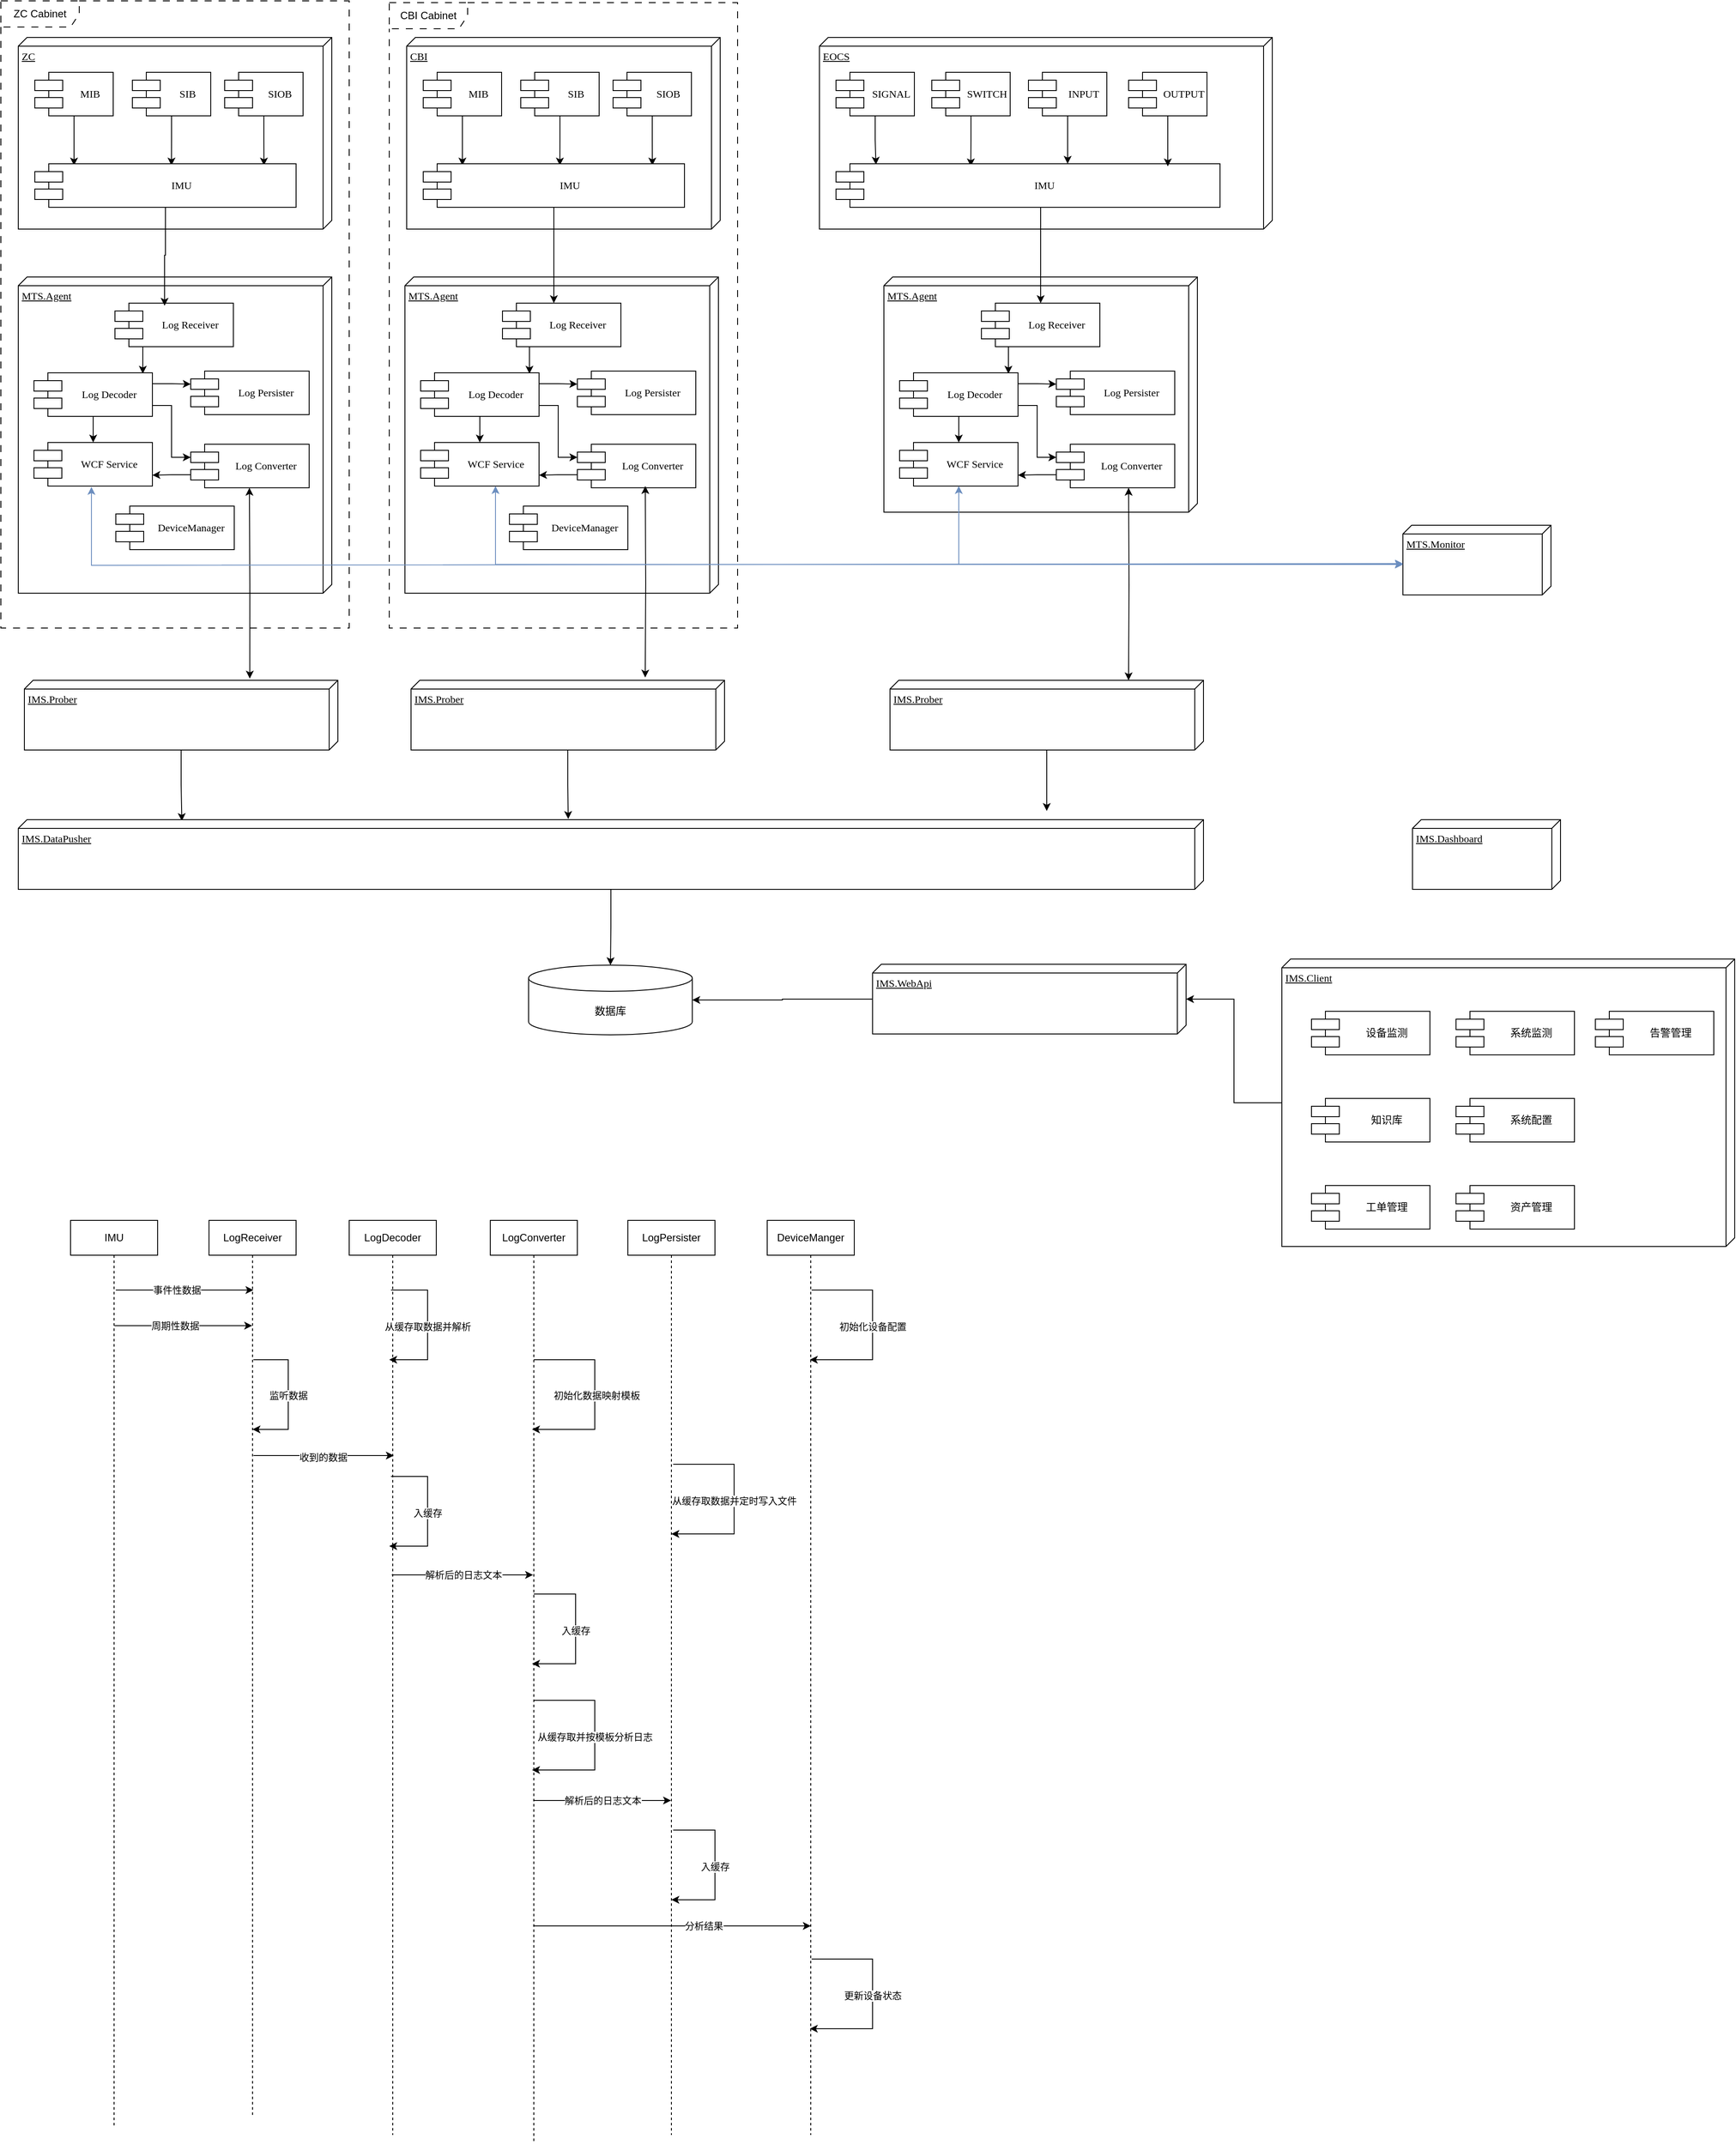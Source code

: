 <mxfile version="22.0.4" type="github">
  <diagram name="Page-1" id="5f0bae14-7c28-e335-631c-24af17079c00">
    <mxGraphModel dx="1434" dy="1608" grid="1" gridSize="10" guides="1" tooltips="1" connect="1" arrows="1" fold="1" page="1" pageScale="1" pageWidth="1100" pageHeight="850" background="none" math="0" shadow="0">
      <root>
        <mxCell id="0" />
        <mxCell id="1" parent="0" />
        <mxCell id="39150e848f15840c-1" value="ZC" style="verticalAlign=top;align=left;spacingTop=8;spacingLeft=2;spacingRight=12;shape=cube;size=10;direction=south;fontStyle=4;html=1;rounded=0;shadow=0;comic=0;labelBackgroundColor=none;strokeWidth=1;fontFamily=Verdana;fontSize=12" parent="1" vertex="1">
          <mxGeometry x="60" y="-758" width="360" height="220" as="geometry" />
        </mxCell>
        <mxCell id="gCKSwxHr6gFbuDcbhf19-6" style="edgeStyle=orthogonalEdgeStyle;rounded=0;orthogonalLoop=1;jettySize=auto;html=1;entryX=0.15;entryY=0.04;entryDx=0;entryDy=0;entryPerimeter=0;" parent="1" source="39150e848f15840c-5" target="gCKSwxHr6gFbuDcbhf19-3" edge="1">
          <mxGeometry relative="1" as="geometry" />
        </mxCell>
        <mxCell id="39150e848f15840c-5" value="MIB" style="shape=component;align=center;spacingLeft=36;rounded=0;shadow=0;comic=0;labelBackgroundColor=none;strokeWidth=1;fontFamily=Verdana;fontSize=12;html=1;" parent="1" vertex="1">
          <mxGeometry x="79" y="-718" width="90" height="50" as="geometry" />
        </mxCell>
        <mxCell id="gCKSwxHr6gFbuDcbhf19-9" style="edgeStyle=orthogonalEdgeStyle;rounded=0;orthogonalLoop=1;jettySize=auto;html=1;entryX=0.523;entryY=0.04;entryDx=0;entryDy=0;entryPerimeter=0;" parent="1" source="gCKSwxHr6gFbuDcbhf19-1" target="gCKSwxHr6gFbuDcbhf19-3" edge="1">
          <mxGeometry relative="1" as="geometry" />
        </mxCell>
        <mxCell id="gCKSwxHr6gFbuDcbhf19-1" value="SIB" style="shape=component;align=center;spacingLeft=36;rounded=0;shadow=0;comic=0;labelBackgroundColor=none;strokeWidth=1;fontFamily=Verdana;fontSize=12;html=1;" parent="1" vertex="1">
          <mxGeometry x="191" y="-718" width="90" height="50" as="geometry" />
        </mxCell>
        <mxCell id="gCKSwxHr6gFbuDcbhf19-8" style="edgeStyle=orthogonalEdgeStyle;rounded=0;orthogonalLoop=1;jettySize=auto;html=1;exitX=0.5;exitY=1;exitDx=0;exitDy=0;entryX=0.877;entryY=0.04;entryDx=0;entryDy=0;entryPerimeter=0;" parent="1" source="gCKSwxHr6gFbuDcbhf19-2" target="gCKSwxHr6gFbuDcbhf19-3" edge="1">
          <mxGeometry relative="1" as="geometry" />
        </mxCell>
        <mxCell id="gCKSwxHr6gFbuDcbhf19-2" value="SIOB" style="shape=component;align=center;spacingLeft=36;rounded=0;shadow=0;comic=0;labelBackgroundColor=none;strokeWidth=1;fontFamily=Verdana;fontSize=12;html=1;" parent="1" vertex="1">
          <mxGeometry x="297" y="-718" width="90" height="50" as="geometry" />
        </mxCell>
        <mxCell id="gCKSwxHr6gFbuDcbhf19-3" value="IMU" style="shape=component;align=center;spacingLeft=36;rounded=0;shadow=0;comic=0;labelBackgroundColor=none;strokeWidth=1;fontFamily=Verdana;fontSize=12;html=1;" parent="1" vertex="1">
          <mxGeometry x="79" y="-613" width="300" height="50" as="geometry" />
        </mxCell>
        <mxCell id="gCKSwxHr6gFbuDcbhf19-10" value="CBI" style="verticalAlign=top;align=left;spacingTop=8;spacingLeft=2;spacingRight=12;shape=cube;size=10;direction=south;fontStyle=4;html=1;rounded=0;shadow=0;comic=0;labelBackgroundColor=none;strokeWidth=1;fontFamily=Verdana;fontSize=12" parent="1" vertex="1">
          <mxGeometry x="506" y="-758" width="360" height="220" as="geometry" />
        </mxCell>
        <mxCell id="gCKSwxHr6gFbuDcbhf19-11" style="edgeStyle=orthogonalEdgeStyle;rounded=0;orthogonalLoop=1;jettySize=auto;html=1;entryX=0.15;entryY=0.04;entryDx=0;entryDy=0;entryPerimeter=0;" parent="1" source="gCKSwxHr6gFbuDcbhf19-12" target="gCKSwxHr6gFbuDcbhf19-17" edge="1">
          <mxGeometry relative="1" as="geometry" />
        </mxCell>
        <mxCell id="gCKSwxHr6gFbuDcbhf19-12" value="MIB" style="shape=component;align=center;spacingLeft=36;rounded=0;shadow=0;comic=0;labelBackgroundColor=none;strokeWidth=1;fontFamily=Verdana;fontSize=12;html=1;" parent="1" vertex="1">
          <mxGeometry x="525" y="-718" width="90" height="50" as="geometry" />
        </mxCell>
        <mxCell id="gCKSwxHr6gFbuDcbhf19-13" style="edgeStyle=orthogonalEdgeStyle;rounded=0;orthogonalLoop=1;jettySize=auto;html=1;entryX=0.523;entryY=0.04;entryDx=0;entryDy=0;entryPerimeter=0;" parent="1" source="gCKSwxHr6gFbuDcbhf19-14" target="gCKSwxHr6gFbuDcbhf19-17" edge="1">
          <mxGeometry relative="1" as="geometry" />
        </mxCell>
        <mxCell id="gCKSwxHr6gFbuDcbhf19-14" value="SIB" style="shape=component;align=center;spacingLeft=36;rounded=0;shadow=0;comic=0;labelBackgroundColor=none;strokeWidth=1;fontFamily=Verdana;fontSize=12;html=1;" parent="1" vertex="1">
          <mxGeometry x="637" y="-718" width="90" height="50" as="geometry" />
        </mxCell>
        <mxCell id="gCKSwxHr6gFbuDcbhf19-15" style="edgeStyle=orthogonalEdgeStyle;rounded=0;orthogonalLoop=1;jettySize=auto;html=1;exitX=0.5;exitY=1;exitDx=0;exitDy=0;entryX=0.877;entryY=0.04;entryDx=0;entryDy=0;entryPerimeter=0;" parent="1" source="gCKSwxHr6gFbuDcbhf19-16" target="gCKSwxHr6gFbuDcbhf19-17" edge="1">
          <mxGeometry relative="1" as="geometry" />
        </mxCell>
        <mxCell id="gCKSwxHr6gFbuDcbhf19-16" value="SIOB" style="shape=component;align=center;spacingLeft=36;rounded=0;shadow=0;comic=0;labelBackgroundColor=none;strokeWidth=1;fontFamily=Verdana;fontSize=12;html=1;" parent="1" vertex="1">
          <mxGeometry x="743" y="-718" width="90" height="50" as="geometry" />
        </mxCell>
        <mxCell id="gCKSwxHr6gFbuDcbhf19-17" value="IMU" style="shape=component;align=center;spacingLeft=36;rounded=0;shadow=0;comic=0;labelBackgroundColor=none;strokeWidth=1;fontFamily=Verdana;fontSize=12;html=1;" parent="1" vertex="1">
          <mxGeometry x="525" y="-613" width="300" height="50" as="geometry" />
        </mxCell>
        <mxCell id="gCKSwxHr6gFbuDcbhf19-19" value="EOCS" style="verticalAlign=top;align=left;spacingTop=8;spacingLeft=2;spacingRight=12;shape=cube;size=10;direction=south;fontStyle=4;html=1;rounded=0;shadow=0;comic=0;labelBackgroundColor=none;strokeWidth=1;fontFamily=Verdana;fontSize=12" parent="1" vertex="1">
          <mxGeometry x="980" y="-758" width="520" height="220" as="geometry" />
        </mxCell>
        <mxCell id="gCKSwxHr6gFbuDcbhf19-20" style="edgeStyle=orthogonalEdgeStyle;rounded=0;orthogonalLoop=1;jettySize=auto;html=1;entryX=0.104;entryY=0.02;entryDx=0;entryDy=0;entryPerimeter=0;" parent="1" source="gCKSwxHr6gFbuDcbhf19-21" target="gCKSwxHr6gFbuDcbhf19-26" edge="1">
          <mxGeometry relative="1" as="geometry">
            <Array as="points" />
          </mxGeometry>
        </mxCell>
        <mxCell id="gCKSwxHr6gFbuDcbhf19-21" value="SIGNAL" style="shape=component;align=center;spacingLeft=36;rounded=0;shadow=0;comic=0;labelBackgroundColor=none;strokeWidth=1;fontFamily=Verdana;fontSize=12;html=1;" parent="1" vertex="1">
          <mxGeometry x="999" y="-718" width="90" height="50" as="geometry" />
        </mxCell>
        <mxCell id="gCKSwxHr6gFbuDcbhf19-22" style="edgeStyle=orthogonalEdgeStyle;rounded=0;orthogonalLoop=1;jettySize=auto;html=1;entryX=0.351;entryY=0.06;entryDx=0;entryDy=0;entryPerimeter=0;" parent="1" source="gCKSwxHr6gFbuDcbhf19-23" target="gCKSwxHr6gFbuDcbhf19-26" edge="1">
          <mxGeometry relative="1" as="geometry">
            <Array as="points" />
          </mxGeometry>
        </mxCell>
        <mxCell id="gCKSwxHr6gFbuDcbhf19-23" value="SWITCH" style="shape=component;align=center;spacingLeft=36;rounded=0;shadow=0;comic=0;labelBackgroundColor=none;strokeWidth=1;fontFamily=Verdana;fontSize=12;html=1;" parent="1" vertex="1">
          <mxGeometry x="1109" y="-718" width="90" height="50" as="geometry" />
        </mxCell>
        <mxCell id="gCKSwxHr6gFbuDcbhf19-24" style="edgeStyle=orthogonalEdgeStyle;rounded=0;orthogonalLoop=1;jettySize=auto;html=1;exitX=0.5;exitY=1;exitDx=0;exitDy=0;" parent="1" source="gCKSwxHr6gFbuDcbhf19-25" target="gCKSwxHr6gFbuDcbhf19-26" edge="1">
          <mxGeometry relative="1" as="geometry">
            <Array as="points">
              <mxPoint x="1265" y="-628" />
              <mxPoint x="1265" y="-628" />
            </Array>
          </mxGeometry>
        </mxCell>
        <mxCell id="gCKSwxHr6gFbuDcbhf19-25" value="INPUT" style="shape=component;align=center;spacingLeft=36;rounded=0;shadow=0;comic=0;labelBackgroundColor=none;strokeWidth=1;fontFamily=Verdana;fontSize=12;html=1;" parent="1" vertex="1">
          <mxGeometry x="1220" y="-718" width="90" height="50" as="geometry" />
        </mxCell>
        <mxCell id="gCKSwxHr6gFbuDcbhf19-26" value="IMU" style="shape=component;align=center;spacingLeft=36;rounded=0;shadow=0;comic=0;labelBackgroundColor=none;strokeWidth=1;fontFamily=Verdana;fontSize=12;html=1;" parent="1" vertex="1">
          <mxGeometry x="999" y="-613" width="441" height="50" as="geometry" />
        </mxCell>
        <mxCell id="gCKSwxHr6gFbuDcbhf19-28" style="edgeStyle=orthogonalEdgeStyle;rounded=0;orthogonalLoop=1;jettySize=auto;html=1;exitX=0.5;exitY=1;exitDx=0;exitDy=0;entryX=0.864;entryY=0.06;entryDx=0;entryDy=0;entryPerimeter=0;" parent="1" source="gCKSwxHr6gFbuDcbhf19-27" target="gCKSwxHr6gFbuDcbhf19-26" edge="1">
          <mxGeometry relative="1" as="geometry" />
        </mxCell>
        <mxCell id="gCKSwxHr6gFbuDcbhf19-27" value="OUTPUT" style="shape=component;align=center;spacingLeft=36;rounded=0;shadow=0;comic=0;labelBackgroundColor=none;strokeWidth=1;fontFamily=Verdana;fontSize=12;html=1;" parent="1" vertex="1">
          <mxGeometry x="1335" y="-718" width="90" height="50" as="geometry" />
        </mxCell>
        <mxCell id="gCKSwxHr6gFbuDcbhf19-29" value="MTS.Agent" style="verticalAlign=top;align=left;spacingTop=8;spacingLeft=2;spacingRight=12;shape=cube;size=10;direction=south;fontStyle=4;html=1;rounded=0;shadow=0;comic=0;labelBackgroundColor=none;strokeWidth=1;fontFamily=Verdana;fontSize=12" parent="1" vertex="1">
          <mxGeometry x="60" y="-483" width="360" height="363" as="geometry" />
        </mxCell>
        <mxCell id="gCKSwxHr6gFbuDcbhf19-42" style="edgeStyle=orthogonalEdgeStyle;rounded=0;orthogonalLoop=1;jettySize=auto;html=1;exitX=0.25;exitY=1;exitDx=0;exitDy=0;entryX=0.919;entryY=0.02;entryDx=0;entryDy=0;entryPerimeter=0;" parent="1" source="gCKSwxHr6gFbuDcbhf19-30" target="gCKSwxHr6gFbuDcbhf19-31" edge="1">
          <mxGeometry relative="1" as="geometry" />
        </mxCell>
        <mxCell id="gCKSwxHr6gFbuDcbhf19-30" value="Log Receiver" style="shape=component;align=center;spacingLeft=36;rounded=0;shadow=0;comic=0;labelBackgroundColor=none;strokeWidth=1;fontFamily=Verdana;fontSize=12;html=1;" parent="1" vertex="1">
          <mxGeometry x="171" y="-453" width="136" height="50" as="geometry" />
        </mxCell>
        <mxCell id="gCKSwxHr6gFbuDcbhf19-36" style="edgeStyle=orthogonalEdgeStyle;rounded=0;orthogonalLoop=1;jettySize=auto;html=1;exitX=0.5;exitY=1;exitDx=0;exitDy=0;entryX=0.5;entryY=0;entryDx=0;entryDy=0;" parent="1" source="gCKSwxHr6gFbuDcbhf19-31" target="gCKSwxHr6gFbuDcbhf19-34" edge="1">
          <mxGeometry relative="1" as="geometry" />
        </mxCell>
        <mxCell id="gCKSwxHr6gFbuDcbhf19-37" style="edgeStyle=orthogonalEdgeStyle;rounded=0;orthogonalLoop=1;jettySize=auto;html=1;exitX=1;exitY=0.75;exitDx=0;exitDy=0;entryX=0;entryY=0.3;entryDx=0;entryDy=0;" parent="1" source="gCKSwxHr6gFbuDcbhf19-31" target="gCKSwxHr6gFbuDcbhf19-32" edge="1">
          <mxGeometry relative="1" as="geometry" />
        </mxCell>
        <mxCell id="gCKSwxHr6gFbuDcbhf19-38" style="edgeStyle=orthogonalEdgeStyle;rounded=0;orthogonalLoop=1;jettySize=auto;html=1;exitX=1;exitY=0.25;exitDx=0;exitDy=0;entryX=0;entryY=0.3;entryDx=0;entryDy=0;" parent="1" source="gCKSwxHr6gFbuDcbhf19-31" target="gCKSwxHr6gFbuDcbhf19-33" edge="1">
          <mxGeometry relative="1" as="geometry" />
        </mxCell>
        <mxCell id="gCKSwxHr6gFbuDcbhf19-31" value="Log Decoder" style="shape=component;align=center;spacingLeft=36;rounded=0;shadow=0;comic=0;labelBackgroundColor=none;strokeWidth=1;fontFamily=Verdana;fontSize=12;html=1;" parent="1" vertex="1">
          <mxGeometry x="78" y="-373" width="136" height="50" as="geometry" />
        </mxCell>
        <mxCell id="gCKSwxHr6gFbuDcbhf19-39" style="edgeStyle=orthogonalEdgeStyle;rounded=0;orthogonalLoop=1;jettySize=auto;html=1;exitX=0;exitY=0.7;exitDx=0;exitDy=0;entryX=1;entryY=0.75;entryDx=0;entryDy=0;" parent="1" source="gCKSwxHr6gFbuDcbhf19-32" target="gCKSwxHr6gFbuDcbhf19-34" edge="1">
          <mxGeometry relative="1" as="geometry" />
        </mxCell>
        <mxCell id="gCKSwxHr6gFbuDcbhf19-32" value="Log Converter" style="shape=component;align=center;spacingLeft=36;rounded=0;shadow=0;comic=0;labelBackgroundColor=none;strokeWidth=1;fontFamily=Verdana;fontSize=12;html=1;" parent="1" vertex="1">
          <mxGeometry x="258" y="-291" width="136" height="50" as="geometry" />
        </mxCell>
        <mxCell id="gCKSwxHr6gFbuDcbhf19-33" value="Log Persister" style="shape=component;align=center;spacingLeft=36;rounded=0;shadow=0;comic=0;labelBackgroundColor=none;strokeWidth=1;fontFamily=Verdana;fontSize=12;html=1;" parent="1" vertex="1">
          <mxGeometry x="258" y="-375" width="136" height="50" as="geometry" />
        </mxCell>
        <mxCell id="gCKSwxHr6gFbuDcbhf19-43" style="edgeStyle=orthogonalEdgeStyle;rounded=0;orthogonalLoop=1;jettySize=auto;html=1;exitX=0.5;exitY=1;exitDx=0;exitDy=0;entryX=-0.025;entryY=0.281;entryDx=0;entryDy=0;entryPerimeter=0;startArrow=classic;startFill=1;" parent="1" target="gCKSwxHr6gFbuDcbhf19-40" edge="1">
          <mxGeometry relative="1" as="geometry">
            <mxPoint x="325.41" y="-241" as="sourcePoint" />
            <mxPoint x="325.41" y="-116" as="targetPoint" />
          </mxGeometry>
        </mxCell>
        <mxCell id="gCKSwxHr6gFbuDcbhf19-34" value="WCF Service" style="shape=component;align=center;spacingLeft=36;rounded=0;shadow=0;comic=0;labelBackgroundColor=none;strokeWidth=1;fontFamily=Verdana;fontSize=12;html=1;" parent="1" vertex="1">
          <mxGeometry x="78" y="-293" width="136" height="50" as="geometry" />
        </mxCell>
        <mxCell id="gCKSwxHr6gFbuDcbhf19-94" style="edgeStyle=orthogonalEdgeStyle;rounded=0;orthogonalLoop=1;jettySize=auto;html=1;entryX=0.019;entryY=0.862;entryDx=0;entryDy=0;entryPerimeter=0;" parent="1" source="gCKSwxHr6gFbuDcbhf19-40" target="gCKSwxHr6gFbuDcbhf19-72" edge="1">
          <mxGeometry relative="1" as="geometry" />
        </mxCell>
        <mxCell id="gCKSwxHr6gFbuDcbhf19-40" value="IMS.Prober" style="verticalAlign=top;align=left;spacingTop=8;spacingLeft=2;spacingRight=12;shape=cube;size=10;direction=south;fontStyle=4;html=1;rounded=0;shadow=0;comic=0;labelBackgroundColor=none;strokeWidth=1;fontFamily=Verdana;fontSize=12" parent="1" vertex="1">
          <mxGeometry x="67" y="-20" width="360" height="80" as="geometry" />
        </mxCell>
        <mxCell id="gCKSwxHr6gFbuDcbhf19-41" style="edgeStyle=orthogonalEdgeStyle;rounded=0;orthogonalLoop=1;jettySize=auto;html=1;entryX=0.419;entryY=0.06;entryDx=0;entryDy=0;entryPerimeter=0;" parent="1" source="gCKSwxHr6gFbuDcbhf19-3" target="gCKSwxHr6gFbuDcbhf19-30" edge="1">
          <mxGeometry relative="1" as="geometry" />
        </mxCell>
        <mxCell id="gCKSwxHr6gFbuDcbhf19-44" value="MTS.Agent" style="verticalAlign=top;align=left;spacingTop=8;spacingLeft=2;spacingRight=12;shape=cube;size=10;direction=south;fontStyle=4;html=1;rounded=0;shadow=0;comic=0;labelBackgroundColor=none;strokeWidth=1;fontFamily=Verdana;fontSize=12" parent="1" vertex="1">
          <mxGeometry x="504" y="-483" width="360" height="363" as="geometry" />
        </mxCell>
        <mxCell id="gCKSwxHr6gFbuDcbhf19-45" style="edgeStyle=orthogonalEdgeStyle;rounded=0;orthogonalLoop=1;jettySize=auto;html=1;exitX=0.25;exitY=1;exitDx=0;exitDy=0;entryX=0.919;entryY=0.02;entryDx=0;entryDy=0;entryPerimeter=0;" parent="1" source="gCKSwxHr6gFbuDcbhf19-46" target="gCKSwxHr6gFbuDcbhf19-50" edge="1">
          <mxGeometry relative="1" as="geometry" />
        </mxCell>
        <mxCell id="gCKSwxHr6gFbuDcbhf19-46" value="Log Receiver" style="shape=component;align=center;spacingLeft=36;rounded=0;shadow=0;comic=0;labelBackgroundColor=none;strokeWidth=1;fontFamily=Verdana;fontSize=12;html=1;" parent="1" vertex="1">
          <mxGeometry x="616" y="-453" width="136" height="50" as="geometry" />
        </mxCell>
        <mxCell id="gCKSwxHr6gFbuDcbhf19-47" style="edgeStyle=orthogonalEdgeStyle;rounded=0;orthogonalLoop=1;jettySize=auto;html=1;exitX=0.5;exitY=1;exitDx=0;exitDy=0;entryX=0.5;entryY=0;entryDx=0;entryDy=0;" parent="1" source="gCKSwxHr6gFbuDcbhf19-50" target="gCKSwxHr6gFbuDcbhf19-55" edge="1">
          <mxGeometry relative="1" as="geometry" />
        </mxCell>
        <mxCell id="gCKSwxHr6gFbuDcbhf19-48" style="edgeStyle=orthogonalEdgeStyle;rounded=0;orthogonalLoop=1;jettySize=auto;html=1;exitX=1;exitY=0.75;exitDx=0;exitDy=0;entryX=0;entryY=0.3;entryDx=0;entryDy=0;" parent="1" source="gCKSwxHr6gFbuDcbhf19-50" target="gCKSwxHr6gFbuDcbhf19-52" edge="1">
          <mxGeometry relative="1" as="geometry" />
        </mxCell>
        <mxCell id="gCKSwxHr6gFbuDcbhf19-49" style="edgeStyle=orthogonalEdgeStyle;rounded=0;orthogonalLoop=1;jettySize=auto;html=1;exitX=1;exitY=0.25;exitDx=0;exitDy=0;entryX=0;entryY=0.3;entryDx=0;entryDy=0;" parent="1" source="gCKSwxHr6gFbuDcbhf19-50" target="gCKSwxHr6gFbuDcbhf19-53" edge="1">
          <mxGeometry relative="1" as="geometry" />
        </mxCell>
        <mxCell id="gCKSwxHr6gFbuDcbhf19-50" value="Log Decoder" style="shape=component;align=center;spacingLeft=36;rounded=0;shadow=0;comic=0;labelBackgroundColor=none;strokeWidth=1;fontFamily=Verdana;fontSize=12;html=1;" parent="1" vertex="1">
          <mxGeometry x="522" y="-373" width="136" height="50" as="geometry" />
        </mxCell>
        <mxCell id="gCKSwxHr6gFbuDcbhf19-51" style="edgeStyle=orthogonalEdgeStyle;rounded=0;orthogonalLoop=1;jettySize=auto;html=1;exitX=0;exitY=0.7;exitDx=0;exitDy=0;entryX=1;entryY=0.75;entryDx=0;entryDy=0;" parent="1" source="gCKSwxHr6gFbuDcbhf19-52" target="gCKSwxHr6gFbuDcbhf19-55" edge="1">
          <mxGeometry relative="1" as="geometry" />
        </mxCell>
        <mxCell id="gCKSwxHr6gFbuDcbhf19-52" value="Log Converter" style="shape=component;align=center;spacingLeft=36;rounded=0;shadow=0;comic=0;labelBackgroundColor=none;strokeWidth=1;fontFamily=Verdana;fontSize=12;html=1;" parent="1" vertex="1">
          <mxGeometry x="702" y="-291" width="136" height="50" as="geometry" />
        </mxCell>
        <mxCell id="gCKSwxHr6gFbuDcbhf19-53" value="Log Persister" style="shape=component;align=center;spacingLeft=36;rounded=0;shadow=0;comic=0;labelBackgroundColor=none;strokeWidth=1;fontFamily=Verdana;fontSize=12;html=1;" parent="1" vertex="1">
          <mxGeometry x="702" y="-375" width="136" height="50" as="geometry" />
        </mxCell>
        <mxCell id="gCKSwxHr6gFbuDcbhf19-54" style="edgeStyle=orthogonalEdgeStyle;rounded=0;orthogonalLoop=1;jettySize=auto;html=1;exitX=0.5;exitY=1;exitDx=0;exitDy=0;entryX=-0.04;entryY=0.253;entryDx=0;entryDy=0;entryPerimeter=0;startArrow=classic;startFill=1;" parent="1" target="gCKSwxHr6gFbuDcbhf19-56" edge="1">
          <mxGeometry relative="1" as="geometry">
            <mxPoint x="780" y="-243" as="sourcePoint" />
            <mxPoint x="780" y="-118" as="targetPoint" />
          </mxGeometry>
        </mxCell>
        <mxCell id="gCKSwxHr6gFbuDcbhf19-55" value="WCF Service" style="shape=component;align=center;spacingLeft=36;rounded=0;shadow=0;comic=0;labelBackgroundColor=none;strokeWidth=1;fontFamily=Verdana;fontSize=12;html=1;" parent="1" vertex="1">
          <mxGeometry x="522" y="-293" width="136" height="50" as="geometry" />
        </mxCell>
        <mxCell id="gCKSwxHr6gFbuDcbhf19-92" style="edgeStyle=orthogonalEdgeStyle;rounded=0;orthogonalLoop=1;jettySize=auto;html=1;entryX=-0.01;entryY=0.536;entryDx=0;entryDy=0;entryPerimeter=0;" parent="1" source="gCKSwxHr6gFbuDcbhf19-56" target="gCKSwxHr6gFbuDcbhf19-72" edge="1">
          <mxGeometry relative="1" as="geometry">
            <Array as="points" />
          </mxGeometry>
        </mxCell>
        <mxCell id="gCKSwxHr6gFbuDcbhf19-56" value="IMS.Prober" style="verticalAlign=top;align=left;spacingTop=8;spacingLeft=2;spacingRight=12;shape=cube;size=10;direction=south;fontStyle=4;html=1;rounded=0;shadow=0;comic=0;labelBackgroundColor=none;strokeWidth=1;fontFamily=Verdana;fontSize=12" parent="1" vertex="1">
          <mxGeometry x="511" y="-20" width="360" height="80" as="geometry" />
        </mxCell>
        <mxCell id="gCKSwxHr6gFbuDcbhf19-57" value="MTS.Agent" style="verticalAlign=top;align=left;spacingTop=8;spacingLeft=2;spacingRight=12;shape=cube;size=10;direction=south;fontStyle=4;html=1;rounded=0;shadow=0;comic=0;labelBackgroundColor=none;strokeWidth=1;fontFamily=Verdana;fontSize=12" parent="1" vertex="1">
          <mxGeometry x="1054" y="-483" width="360" height="270" as="geometry" />
        </mxCell>
        <mxCell id="gCKSwxHr6gFbuDcbhf19-58" style="edgeStyle=orthogonalEdgeStyle;rounded=0;orthogonalLoop=1;jettySize=auto;html=1;exitX=0.25;exitY=1;exitDx=0;exitDy=0;entryX=0.919;entryY=0.02;entryDx=0;entryDy=0;entryPerimeter=0;" parent="1" source="gCKSwxHr6gFbuDcbhf19-59" target="gCKSwxHr6gFbuDcbhf19-63" edge="1">
          <mxGeometry relative="1" as="geometry" />
        </mxCell>
        <mxCell id="gCKSwxHr6gFbuDcbhf19-59" value="Log Receiver" style="shape=component;align=center;spacingLeft=36;rounded=0;shadow=0;comic=0;labelBackgroundColor=none;strokeWidth=1;fontFamily=Verdana;fontSize=12;html=1;" parent="1" vertex="1">
          <mxGeometry x="1166" y="-453" width="136" height="50" as="geometry" />
        </mxCell>
        <mxCell id="gCKSwxHr6gFbuDcbhf19-60" style="edgeStyle=orthogonalEdgeStyle;rounded=0;orthogonalLoop=1;jettySize=auto;html=1;exitX=0.5;exitY=1;exitDx=0;exitDy=0;entryX=0.5;entryY=0;entryDx=0;entryDy=0;" parent="1" source="gCKSwxHr6gFbuDcbhf19-63" target="gCKSwxHr6gFbuDcbhf19-68" edge="1">
          <mxGeometry relative="1" as="geometry" />
        </mxCell>
        <mxCell id="gCKSwxHr6gFbuDcbhf19-61" style="edgeStyle=orthogonalEdgeStyle;rounded=0;orthogonalLoop=1;jettySize=auto;html=1;exitX=1;exitY=0.75;exitDx=0;exitDy=0;entryX=0;entryY=0.3;entryDx=0;entryDy=0;" parent="1" source="gCKSwxHr6gFbuDcbhf19-63" target="gCKSwxHr6gFbuDcbhf19-65" edge="1">
          <mxGeometry relative="1" as="geometry" />
        </mxCell>
        <mxCell id="gCKSwxHr6gFbuDcbhf19-62" style="edgeStyle=orthogonalEdgeStyle;rounded=0;orthogonalLoop=1;jettySize=auto;html=1;exitX=1;exitY=0.25;exitDx=0;exitDy=0;entryX=0;entryY=0.3;entryDx=0;entryDy=0;" parent="1" source="gCKSwxHr6gFbuDcbhf19-63" target="gCKSwxHr6gFbuDcbhf19-66" edge="1">
          <mxGeometry relative="1" as="geometry" />
        </mxCell>
        <mxCell id="gCKSwxHr6gFbuDcbhf19-63" value="Log Decoder" style="shape=component;align=center;spacingLeft=36;rounded=0;shadow=0;comic=0;labelBackgroundColor=none;strokeWidth=1;fontFamily=Verdana;fontSize=12;html=1;" parent="1" vertex="1">
          <mxGeometry x="1072" y="-373" width="136" height="50" as="geometry" />
        </mxCell>
        <mxCell id="gCKSwxHr6gFbuDcbhf19-64" style="edgeStyle=orthogonalEdgeStyle;rounded=0;orthogonalLoop=1;jettySize=auto;html=1;exitX=0;exitY=0.7;exitDx=0;exitDy=0;entryX=1;entryY=0.75;entryDx=0;entryDy=0;" parent="1" source="gCKSwxHr6gFbuDcbhf19-65" target="gCKSwxHr6gFbuDcbhf19-68" edge="1">
          <mxGeometry relative="1" as="geometry" />
        </mxCell>
        <mxCell id="gCKSwxHr6gFbuDcbhf19-65" value="Log Converter" style="shape=component;align=center;spacingLeft=36;rounded=0;shadow=0;comic=0;labelBackgroundColor=none;strokeWidth=1;fontFamily=Verdana;fontSize=12;html=1;" parent="1" vertex="1">
          <mxGeometry x="1252" y="-291" width="136" height="50" as="geometry" />
        </mxCell>
        <mxCell id="gCKSwxHr6gFbuDcbhf19-66" value="Log Persister" style="shape=component;align=center;spacingLeft=36;rounded=0;shadow=0;comic=0;labelBackgroundColor=none;strokeWidth=1;fontFamily=Verdana;fontSize=12;html=1;" parent="1" vertex="1">
          <mxGeometry x="1252" y="-375" width="136" height="50" as="geometry" />
        </mxCell>
        <mxCell id="gCKSwxHr6gFbuDcbhf19-67" style="edgeStyle=orthogonalEdgeStyle;rounded=0;orthogonalLoop=1;jettySize=auto;html=1;exitX=0.5;exitY=1;exitDx=0;exitDy=0;entryX=0;entryY=0.239;entryDx=0;entryDy=0;entryPerimeter=0;startArrow=classic;startFill=1;" parent="1" target="gCKSwxHr6gFbuDcbhf19-69" edge="1">
          <mxGeometry relative="1" as="geometry">
            <mxPoint x="1335.0" y="-241" as="sourcePoint" />
            <mxPoint x="1335" y="-116" as="targetPoint" />
          </mxGeometry>
        </mxCell>
        <mxCell id="gCKSwxHr6gFbuDcbhf19-68" value="WCF Service" style="shape=component;align=center;spacingLeft=36;rounded=0;shadow=0;comic=0;labelBackgroundColor=none;strokeWidth=1;fontFamily=Verdana;fontSize=12;html=1;" parent="1" vertex="1">
          <mxGeometry x="1072" y="-293" width="136" height="50" as="geometry" />
        </mxCell>
        <mxCell id="gCKSwxHr6gFbuDcbhf19-93" style="edgeStyle=orthogonalEdgeStyle;rounded=0;orthogonalLoop=1;jettySize=auto;html=1;" parent="1" source="gCKSwxHr6gFbuDcbhf19-69" edge="1">
          <mxGeometry relative="1" as="geometry">
            <mxPoint x="1241" y="130" as="targetPoint" />
          </mxGeometry>
        </mxCell>
        <mxCell id="gCKSwxHr6gFbuDcbhf19-69" value="IMS.Prober" style="verticalAlign=top;align=left;spacingTop=8;spacingLeft=2;spacingRight=12;shape=cube;size=10;direction=south;fontStyle=4;html=1;rounded=0;shadow=0;comic=0;labelBackgroundColor=none;strokeWidth=1;fontFamily=Verdana;fontSize=12" parent="1" vertex="1">
          <mxGeometry x="1061" y="-20" width="360" height="80" as="geometry" />
        </mxCell>
        <mxCell id="gCKSwxHr6gFbuDcbhf19-71" style="edgeStyle=orthogonalEdgeStyle;rounded=0;orthogonalLoop=1;jettySize=auto;html=1;entryX=0.5;entryY=0;entryDx=0;entryDy=0;" parent="1" source="gCKSwxHr6gFbuDcbhf19-26" target="gCKSwxHr6gFbuDcbhf19-59" edge="1">
          <mxGeometry relative="1" as="geometry">
            <Array as="points">
              <mxPoint x="1234" y="-528" />
              <mxPoint x="1234" y="-528" />
            </Array>
          </mxGeometry>
        </mxCell>
        <mxCell id="gCKSwxHr6gFbuDcbhf19-95" style="edgeStyle=orthogonalEdgeStyle;rounded=0;orthogonalLoop=1;jettySize=auto;html=1;" parent="1" source="gCKSwxHr6gFbuDcbhf19-72" target="gCKSwxHr6gFbuDcbhf19-75" edge="1">
          <mxGeometry relative="1" as="geometry" />
        </mxCell>
        <mxCell id="gCKSwxHr6gFbuDcbhf19-72" value="IMS.DataPusher" style="verticalAlign=top;align=left;spacingTop=8;spacingLeft=2;spacingRight=12;shape=cube;size=10;direction=south;fontStyle=4;html=1;rounded=0;shadow=0;comic=0;labelBackgroundColor=none;strokeWidth=1;fontFamily=Verdana;fontSize=12" parent="1" vertex="1">
          <mxGeometry x="60" y="140" width="1361" height="80" as="geometry" />
        </mxCell>
        <mxCell id="gCKSwxHr6gFbuDcbhf19-73" value="ZC Cabinet" style="shape=umlFrame;whiteSpace=wrap;html=1;pointerEvents=0;width=90;height=30;shadow=0;dashed=1;dashPattern=8 8;" parent="1" vertex="1">
          <mxGeometry x="40" y="-800" width="400" height="720" as="geometry" />
        </mxCell>
        <mxCell id="gCKSwxHr6gFbuDcbhf19-74" value="CBI Cabinet" style="shape=umlFrame;whiteSpace=wrap;html=1;pointerEvents=0;width=90;height=30;shadow=0;dashed=1;dashPattern=8 8;" parent="1" vertex="1">
          <mxGeometry x="486" y="-798" width="400" height="718" as="geometry" />
        </mxCell>
        <mxCell id="gCKSwxHr6gFbuDcbhf19-75" value="数据库" style="shape=cylinder3;whiteSpace=wrap;html=1;boundedLbl=1;backgroundOutline=1;size=15;" parent="1" vertex="1">
          <mxGeometry x="646" y="307" width="188" height="80" as="geometry" />
        </mxCell>
        <mxCell id="gCKSwxHr6gFbuDcbhf19-96" style="edgeStyle=orthogonalEdgeStyle;rounded=0;orthogonalLoop=1;jettySize=auto;html=1;entryX=1;entryY=0.5;entryDx=0;entryDy=0;entryPerimeter=0;" parent="1" source="gCKSwxHr6gFbuDcbhf19-76" target="gCKSwxHr6gFbuDcbhf19-75" edge="1">
          <mxGeometry relative="1" as="geometry" />
        </mxCell>
        <mxCell id="gCKSwxHr6gFbuDcbhf19-76" value="IMS.WebApi" style="verticalAlign=top;align=left;spacingTop=8;spacingLeft=2;spacingRight=12;shape=cube;size=10;direction=south;fontStyle=4;html=1;rounded=0;shadow=0;comic=0;labelBackgroundColor=none;strokeWidth=1;fontFamily=Verdana;fontSize=12" parent="1" vertex="1">
          <mxGeometry x="1041" y="306" width="360" height="80" as="geometry" />
        </mxCell>
        <mxCell id="gCKSwxHr6gFbuDcbhf19-97" style="edgeStyle=orthogonalEdgeStyle;rounded=0;orthogonalLoop=1;jettySize=auto;html=1;" parent="1" source="gCKSwxHr6gFbuDcbhf19-77" target="gCKSwxHr6gFbuDcbhf19-76" edge="1">
          <mxGeometry relative="1" as="geometry" />
        </mxCell>
        <mxCell id="gCKSwxHr6gFbuDcbhf19-77" value="IMS.Client" style="verticalAlign=top;align=left;spacingTop=8;spacingLeft=2;spacingRight=12;shape=cube;size=10;direction=south;fontStyle=4;html=1;rounded=0;shadow=0;comic=0;labelBackgroundColor=none;strokeWidth=1;fontFamily=Verdana;fontSize=12" parent="1" vertex="1">
          <mxGeometry x="1511" y="300" width="520" height="330" as="geometry" />
        </mxCell>
        <mxCell id="gCKSwxHr6gFbuDcbhf19-78" value="IMS.Dashboard" style="verticalAlign=top;align=left;spacingTop=8;spacingLeft=2;spacingRight=12;shape=cube;size=10;direction=south;fontStyle=4;html=1;rounded=0;shadow=0;comic=0;labelBackgroundColor=none;strokeWidth=1;fontFamily=Verdana;fontSize=12" parent="1" vertex="1">
          <mxGeometry x="1661" y="140" width="170" height="80" as="geometry" />
        </mxCell>
        <mxCell id="gCKSwxHr6gFbuDcbhf19-79" style="edgeStyle=orthogonalEdgeStyle;rounded=0;orthogonalLoop=1;jettySize=auto;html=1;" parent="1" source="gCKSwxHr6gFbuDcbhf19-17" edge="1">
          <mxGeometry relative="1" as="geometry">
            <mxPoint x="675" y="-453" as="targetPoint" />
            <Array as="points">
              <mxPoint x="675" y="-453" />
            </Array>
          </mxGeometry>
        </mxCell>
        <mxCell id="gCKSwxHr6gFbuDcbhf19-80" value="MTS.Monitor" style="verticalAlign=top;align=left;spacingTop=8;spacingLeft=2;spacingRight=12;shape=cube;size=10;direction=south;fontStyle=4;html=1;rounded=0;shadow=0;comic=0;labelBackgroundColor=none;strokeWidth=1;fontFamily=Verdana;fontSize=12" parent="1" vertex="1">
          <mxGeometry x="1650" y="-198" width="170" height="80" as="geometry" />
        </mxCell>
        <mxCell id="gCKSwxHr6gFbuDcbhf19-81" value="" style="endArrow=classic;startArrow=classic;html=1;rounded=0;entryX=0;entryY=0;entryDx=45;entryDy=170;entryPerimeter=0;exitX=0.5;exitY=1;exitDx=0;exitDy=0;fillColor=#dae8fc;strokeColor=#6c8ebf;" parent="1" source="gCKSwxHr6gFbuDcbhf19-68" target="gCKSwxHr6gFbuDcbhf19-80" edge="1">
          <mxGeometry width="50" height="50" relative="1" as="geometry">
            <mxPoint x="850" y="-168" as="sourcePoint" />
            <mxPoint x="900" y="-218" as="targetPoint" />
            <Array as="points">
              <mxPoint x="1140" y="-153" />
            </Array>
          </mxGeometry>
        </mxCell>
        <mxCell id="gCKSwxHr6gFbuDcbhf19-82" value="" style="endArrow=classic;startArrow=classic;html=1;rounded=0;exitX=0.5;exitY=1;exitDx=0;exitDy=0;fillColor=#dae8fc;strokeColor=#6c8ebf;" parent="1" edge="1">
          <mxGeometry width="50" height="50" relative="1" as="geometry">
            <mxPoint x="608" y="-243" as="sourcePoint" />
            <mxPoint x="1650" y="-153" as="targetPoint" />
            <Array as="points">
              <mxPoint x="608" y="-153" />
            </Array>
          </mxGeometry>
        </mxCell>
        <mxCell id="gCKSwxHr6gFbuDcbhf19-83" value="" style="endArrow=classic;startArrow=classic;html=1;rounded=0;exitX=0.5;exitY=1;exitDx=0;exitDy=0;fillColor=#dae8fc;strokeColor=#6c8ebf;" parent="1" edge="1">
          <mxGeometry width="50" height="50" relative="1" as="geometry">
            <mxPoint x="144" y="-242" as="sourcePoint" />
            <mxPoint x="1650" y="-154" as="targetPoint" />
            <Array as="points">
              <mxPoint x="144" y="-152" />
            </Array>
          </mxGeometry>
        </mxCell>
        <mxCell id="gCKSwxHr6gFbuDcbhf19-84" value="设备监测" style="shape=component;align=center;spacingLeft=36;rounded=0;shadow=0;comic=0;labelBackgroundColor=none;strokeWidth=1;fontFamily=Verdana;fontSize=12;html=1;" parent="1" vertex="1">
          <mxGeometry x="1545" y="360" width="136" height="50" as="geometry" />
        </mxCell>
        <mxCell id="gCKSwxHr6gFbuDcbhf19-85" value="系统监测" style="shape=component;align=center;spacingLeft=36;rounded=0;shadow=0;comic=0;labelBackgroundColor=none;strokeWidth=1;fontFamily=Verdana;fontSize=12;html=1;" parent="1" vertex="1">
          <mxGeometry x="1711" y="360" width="136" height="50" as="geometry" />
        </mxCell>
        <mxCell id="gCKSwxHr6gFbuDcbhf19-86" value="告警管理" style="shape=component;align=center;spacingLeft=36;rounded=0;shadow=0;comic=0;labelBackgroundColor=none;strokeWidth=1;fontFamily=Verdana;fontSize=12;html=1;" parent="1" vertex="1">
          <mxGeometry x="1871" y="360" width="136" height="50" as="geometry" />
        </mxCell>
        <mxCell id="gCKSwxHr6gFbuDcbhf19-87" value="工单管理" style="shape=component;align=center;spacingLeft=36;rounded=0;shadow=0;comic=0;labelBackgroundColor=none;strokeWidth=1;fontFamily=Verdana;fontSize=12;html=1;" parent="1" vertex="1">
          <mxGeometry x="1545" y="560" width="136" height="50" as="geometry" />
        </mxCell>
        <mxCell id="gCKSwxHr6gFbuDcbhf19-88" value="资产管理" style="shape=component;align=center;spacingLeft=36;rounded=0;shadow=0;comic=0;labelBackgroundColor=none;strokeWidth=1;fontFamily=Verdana;fontSize=12;html=1;" parent="1" vertex="1">
          <mxGeometry x="1711" y="560" width="136" height="50" as="geometry" />
        </mxCell>
        <mxCell id="gCKSwxHr6gFbuDcbhf19-89" value="知识库" style="shape=component;align=center;spacingLeft=36;rounded=0;shadow=0;comic=0;labelBackgroundColor=none;strokeWidth=1;fontFamily=Verdana;fontSize=12;html=1;" parent="1" vertex="1">
          <mxGeometry x="1545" y="460" width="136" height="50" as="geometry" />
        </mxCell>
        <mxCell id="gCKSwxHr6gFbuDcbhf19-90" value="系统配置" style="shape=component;align=center;spacingLeft=36;rounded=0;shadow=0;comic=0;labelBackgroundColor=none;strokeWidth=1;fontFamily=Verdana;fontSize=12;html=1;" parent="1" vertex="1">
          <mxGeometry x="1711" y="460" width="136" height="50" as="geometry" />
        </mxCell>
        <mxCell id="gCKSwxHr6gFbuDcbhf19-98" value="IMU" style="shape=umlLifeline;perimeter=lifelinePerimeter;whiteSpace=wrap;html=1;container=1;dropTarget=0;collapsible=0;recursiveResize=0;outlineConnect=0;portConstraint=eastwest;newEdgeStyle={&quot;curved&quot;:0,&quot;rounded&quot;:0};" parent="1" vertex="1">
          <mxGeometry x="120" y="600" width="100" height="1040" as="geometry" />
        </mxCell>
        <mxCell id="gCKSwxHr6gFbuDcbhf19-99" value="LogReceiver" style="shape=umlLifeline;perimeter=lifelinePerimeter;whiteSpace=wrap;html=1;container=1;dropTarget=0;collapsible=0;recursiveResize=0;outlineConnect=0;portConstraint=eastwest;newEdgeStyle={&quot;curved&quot;:0,&quot;rounded&quot;:0};" parent="1" vertex="1">
          <mxGeometry x="279" y="600" width="100" height="1030" as="geometry" />
        </mxCell>
        <mxCell id="gCKSwxHr6gFbuDcbhf19-100" value="LogDecoder" style="shape=umlLifeline;perimeter=lifelinePerimeter;whiteSpace=wrap;html=1;container=1;dropTarget=0;collapsible=0;recursiveResize=0;outlineConnect=0;portConstraint=eastwest;newEdgeStyle={&quot;curved&quot;:0,&quot;rounded&quot;:0};" parent="1" vertex="1">
          <mxGeometry x="440" y="600" width="100" height="1050" as="geometry" />
        </mxCell>
        <mxCell id="gCKSwxHr6gFbuDcbhf19-101" value="LogConverter" style="shape=umlLifeline;perimeter=lifelinePerimeter;whiteSpace=wrap;html=1;container=1;dropTarget=0;collapsible=0;recursiveResize=0;outlineConnect=0;portConstraint=eastwest;newEdgeStyle={&quot;curved&quot;:0,&quot;rounded&quot;:0};" parent="1" vertex="1">
          <mxGeometry x="602" y="600" width="100" height="1060" as="geometry" />
        </mxCell>
        <mxCell id="gCKSwxHr6gFbuDcbhf19-102" value="LogPersister" style="shape=umlLifeline;perimeter=lifelinePerimeter;whiteSpace=wrap;html=1;container=1;dropTarget=0;collapsible=0;recursiveResize=0;outlineConnect=0;portConstraint=eastwest;newEdgeStyle={&quot;curved&quot;:0,&quot;rounded&quot;:0};" parent="1" vertex="1">
          <mxGeometry x="760" y="600" width="100" height="1050" as="geometry" />
        </mxCell>
        <mxCell id="gCKSwxHr6gFbuDcbhf19-103" value="" style="endArrow=classic;html=1;rounded=0;exitX=0.506;exitY=0.123;exitDx=0;exitDy=0;exitPerimeter=0;" parent="1" edge="1">
          <mxGeometry width="50" height="50" relative="1" as="geometry">
            <mxPoint x="170.6" y="720.92" as="sourcePoint" />
            <mxPoint x="328.5" y="720.92" as="targetPoint" />
          </mxGeometry>
        </mxCell>
        <mxCell id="gCKSwxHr6gFbuDcbhf19-104" value="周期性数据" style="edgeLabel;html=1;align=center;verticalAlign=middle;resizable=0;points=[];" parent="gCKSwxHr6gFbuDcbhf19-103" vertex="1" connectable="0">
          <mxGeometry x="-0.388" relative="1" as="geometry">
            <mxPoint x="21" as="offset" />
          </mxGeometry>
        </mxCell>
        <mxCell id="gCKSwxHr6gFbuDcbhf19-105" value="" style="endArrow=classic;html=1;rounded=0;exitX=0.506;exitY=0.123;exitDx=0;exitDy=0;exitPerimeter=0;" parent="1" edge="1">
          <mxGeometry width="50" height="50" relative="1" as="geometry">
            <mxPoint x="172" y="680" as="sourcePoint" />
            <mxPoint x="330" y="680" as="targetPoint" />
          </mxGeometry>
        </mxCell>
        <mxCell id="gCKSwxHr6gFbuDcbhf19-106" value="事件性数据" style="edgeLabel;html=1;align=center;verticalAlign=middle;resizable=0;points=[];" parent="gCKSwxHr6gFbuDcbhf19-105" vertex="1" connectable="0">
          <mxGeometry x="-0.388" relative="1" as="geometry">
            <mxPoint x="21" as="offset" />
          </mxGeometry>
        </mxCell>
        <mxCell id="gCKSwxHr6gFbuDcbhf19-107" value="" style="endArrow=classic;html=1;rounded=0;" parent="1" target="gCKSwxHr6gFbuDcbhf19-99" edge="1">
          <mxGeometry width="50" height="50" relative="1" as="geometry">
            <mxPoint x="330" y="760" as="sourcePoint" />
            <mxPoint x="400" y="850" as="targetPoint" />
            <Array as="points">
              <mxPoint x="370" y="760" />
              <mxPoint x="370" y="840" />
            </Array>
          </mxGeometry>
        </mxCell>
        <mxCell id="gCKSwxHr6gFbuDcbhf19-108" value="监听数据" style="edgeLabel;html=1;align=center;verticalAlign=middle;resizable=0;points=[];" parent="gCKSwxHr6gFbuDcbhf19-107" vertex="1" connectable="0">
          <mxGeometry x="0.006" relative="1" as="geometry">
            <mxPoint as="offset" />
          </mxGeometry>
        </mxCell>
        <mxCell id="gCKSwxHr6gFbuDcbhf19-109" value="" style="endArrow=classic;html=1;rounded=0;" parent="1" edge="1">
          <mxGeometry width="50" height="50" relative="1" as="geometry">
            <mxPoint x="488" y="894" as="sourcePoint" />
            <mxPoint x="486" y="974" as="targetPoint" />
            <Array as="points">
              <mxPoint x="530" y="894" />
              <mxPoint x="530" y="974" />
            </Array>
          </mxGeometry>
        </mxCell>
        <mxCell id="gCKSwxHr6gFbuDcbhf19-110" value="入缓存" style="edgeLabel;html=1;align=center;verticalAlign=middle;resizable=0;points=[];" parent="gCKSwxHr6gFbuDcbhf19-109" vertex="1" connectable="0">
          <mxGeometry x="0.006" relative="1" as="geometry">
            <mxPoint as="offset" />
          </mxGeometry>
        </mxCell>
        <mxCell id="gCKSwxHr6gFbuDcbhf19-111" value="" style="endArrow=classic;html=1;rounded=0;" parent="1" edge="1">
          <mxGeometry width="50" height="50" relative="1" as="geometry">
            <mxPoint x="488" y="680" as="sourcePoint" />
            <mxPoint x="486" y="760" as="targetPoint" />
            <Array as="points">
              <mxPoint x="530" y="680" />
              <mxPoint x="530" y="760" />
            </Array>
          </mxGeometry>
        </mxCell>
        <mxCell id="gCKSwxHr6gFbuDcbhf19-112" value="从缓存取数据并解析" style="edgeLabel;html=1;align=center;verticalAlign=middle;resizable=0;points=[];" parent="gCKSwxHr6gFbuDcbhf19-111" vertex="1" connectable="0">
          <mxGeometry x="0.006" relative="1" as="geometry">
            <mxPoint as="offset" />
          </mxGeometry>
        </mxCell>
        <mxCell id="gCKSwxHr6gFbuDcbhf19-113" value="" style="endArrow=classic;html=1;rounded=0;" parent="1" edge="1">
          <mxGeometry width="50" height="50" relative="1" as="geometry">
            <mxPoint x="488.914" y="1007" as="sourcePoint" />
            <mxPoint x="651.09" y="1007" as="targetPoint" />
          </mxGeometry>
        </mxCell>
        <mxCell id="gCKSwxHr6gFbuDcbhf19-114" value="解析后的日志文本" style="edgeLabel;html=1;align=center;verticalAlign=middle;resizable=0;points=[];" parent="gCKSwxHr6gFbuDcbhf19-113" vertex="1" connectable="0">
          <mxGeometry x="0.443" y="-2" relative="1" as="geometry">
            <mxPoint x="-35" y="-2" as="offset" />
          </mxGeometry>
        </mxCell>
        <mxCell id="gCKSwxHr6gFbuDcbhf19-115" value="" style="endArrow=classic;html=1;rounded=0;" parent="1" edge="1">
          <mxGeometry width="50" height="50" relative="1" as="geometry">
            <mxPoint x="652" y="1029" as="sourcePoint" />
            <mxPoint x="650" y="1109" as="targetPoint" />
            <Array as="points">
              <mxPoint x="700" y="1029" />
              <mxPoint x="700" y="1109" />
            </Array>
          </mxGeometry>
        </mxCell>
        <mxCell id="gCKSwxHr6gFbuDcbhf19-116" value="入缓存" style="edgeLabel;html=1;align=center;verticalAlign=middle;resizable=0;points=[];" parent="gCKSwxHr6gFbuDcbhf19-115" vertex="1" connectable="0">
          <mxGeometry x="0.006" relative="1" as="geometry">
            <mxPoint as="offset" />
          </mxGeometry>
        </mxCell>
        <mxCell id="gCKSwxHr6gFbuDcbhf19-117" value="" style="endArrow=classic;html=1;rounded=0;" parent="1" edge="1">
          <mxGeometry width="50" height="50" relative="1" as="geometry">
            <mxPoint x="330.004" y="870" as="sourcePoint" />
            <mxPoint x="491.18" y="870" as="targetPoint" />
          </mxGeometry>
        </mxCell>
        <mxCell id="gCKSwxHr6gFbuDcbhf19-118" value="收到的数据" style="edgeLabel;html=1;align=center;verticalAlign=middle;resizable=0;points=[];" parent="gCKSwxHr6gFbuDcbhf19-117" vertex="1" connectable="0">
          <mxGeometry x="0.322" y="-2" relative="1" as="geometry">
            <mxPoint x="-27" as="offset" />
          </mxGeometry>
        </mxCell>
        <mxCell id="gCKSwxHr6gFbuDcbhf19-119" value="" style="endArrow=classic;html=1;rounded=0;" parent="1" edge="1">
          <mxGeometry width="50" height="50" relative="1" as="geometry">
            <mxPoint x="652" y="760" as="sourcePoint" />
            <mxPoint x="650" y="840" as="targetPoint" />
            <Array as="points">
              <mxPoint x="722" y="760" />
              <mxPoint x="722" y="840" />
            </Array>
          </mxGeometry>
        </mxCell>
        <mxCell id="gCKSwxHr6gFbuDcbhf19-138" value="初始化数据映射模板" style="edgeLabel;html=1;align=center;verticalAlign=middle;resizable=0;points=[];" parent="gCKSwxHr6gFbuDcbhf19-119" vertex="1" connectable="0">
          <mxGeometry x="-0.006" y="2" relative="1" as="geometry">
            <mxPoint as="offset" />
          </mxGeometry>
        </mxCell>
        <mxCell id="gCKSwxHr6gFbuDcbhf19-123" value="" style="endArrow=classic;html=1;rounded=0;" parent="1" edge="1">
          <mxGeometry width="50" height="50" relative="1" as="geometry">
            <mxPoint x="812" y="880" as="sourcePoint" />
            <mxPoint x="810" y="960" as="targetPoint" />
            <Array as="points">
              <mxPoint x="882" y="880" />
              <mxPoint x="882" y="960" />
            </Array>
          </mxGeometry>
        </mxCell>
        <mxCell id="gCKSwxHr6gFbuDcbhf19-124" value="从缓存取数据并定时写入文件" style="edgeLabel;html=1;align=center;verticalAlign=middle;resizable=0;points=[];" parent="gCKSwxHr6gFbuDcbhf19-123" vertex="1" connectable="0">
          <mxGeometry x="0.006" relative="1" as="geometry">
            <mxPoint as="offset" />
          </mxGeometry>
        </mxCell>
        <mxCell id="gCKSwxHr6gFbuDcbhf19-125" value="" style="endArrow=classic;html=1;rounded=0;" parent="1" edge="1">
          <mxGeometry width="50" height="50" relative="1" as="geometry">
            <mxPoint x="652" y="1151" as="sourcePoint" />
            <mxPoint x="650" y="1231" as="targetPoint" />
            <Array as="points">
              <mxPoint x="722" y="1151" />
              <mxPoint x="722" y="1231" />
            </Array>
          </mxGeometry>
        </mxCell>
        <mxCell id="gCKSwxHr6gFbuDcbhf19-126" value="从缓存取并按模板分析日志" style="edgeLabel;html=1;align=center;verticalAlign=middle;resizable=0;points=[];" parent="gCKSwxHr6gFbuDcbhf19-125" vertex="1" connectable="0">
          <mxGeometry x="0.006" relative="1" as="geometry">
            <mxPoint as="offset" />
          </mxGeometry>
        </mxCell>
        <mxCell id="gCKSwxHr6gFbuDcbhf19-128" value="DeviceManager" style="shape=component;align=center;spacingLeft=36;rounded=0;shadow=0;comic=0;labelBackgroundColor=none;strokeWidth=1;fontFamily=Verdana;fontSize=12;html=1;" parent="1" vertex="1">
          <mxGeometry x="172" y="-220" width="136" height="50" as="geometry" />
        </mxCell>
        <mxCell id="gCKSwxHr6gFbuDcbhf19-130" value="DeviceManager" style="shape=component;align=center;spacingLeft=36;rounded=0;shadow=0;comic=0;labelBackgroundColor=none;strokeWidth=1;fontFamily=Verdana;fontSize=12;html=1;" parent="1" vertex="1">
          <mxGeometry x="624" y="-220" width="136" height="50" as="geometry" />
        </mxCell>
        <mxCell id="gCKSwxHr6gFbuDcbhf19-131" value="DeviceManger" style="shape=umlLifeline;perimeter=lifelinePerimeter;whiteSpace=wrap;html=1;container=1;dropTarget=0;collapsible=0;recursiveResize=0;outlineConnect=0;portConstraint=eastwest;newEdgeStyle={&quot;curved&quot;:0,&quot;rounded&quot;:0};" parent="1" vertex="1">
          <mxGeometry x="920" y="600" width="100" height="1050" as="geometry" />
        </mxCell>
        <mxCell id="gCKSwxHr6gFbuDcbhf19-132" value="" style="endArrow=classic;html=1;rounded=0;" parent="1" edge="1">
          <mxGeometry width="50" height="50" relative="1" as="geometry">
            <mxPoint x="971" y="680" as="sourcePoint" />
            <mxPoint x="969" y="760" as="targetPoint" />
            <Array as="points">
              <mxPoint x="1041" y="680" />
              <mxPoint x="1041" y="760" />
            </Array>
          </mxGeometry>
        </mxCell>
        <mxCell id="gCKSwxHr6gFbuDcbhf19-133" value="初始化设备配置" style="edgeLabel;html=1;align=center;verticalAlign=middle;resizable=0;points=[];" parent="gCKSwxHr6gFbuDcbhf19-132" vertex="1" connectable="0">
          <mxGeometry x="0.006" relative="1" as="geometry">
            <mxPoint as="offset" />
          </mxGeometry>
        </mxCell>
        <mxCell id="gCKSwxHr6gFbuDcbhf19-134" value="" style="endArrow=classic;html=1;rounded=0;" parent="1" edge="1">
          <mxGeometry width="50" height="50" relative="1" as="geometry">
            <mxPoint x="651.324" y="1410" as="sourcePoint" />
            <mxPoint x="970" y="1410" as="targetPoint" />
          </mxGeometry>
        </mxCell>
        <mxCell id="gCKSwxHr6gFbuDcbhf19-135" value="分析结果" style="edgeLabel;html=1;align=center;verticalAlign=middle;resizable=0;points=[];" parent="gCKSwxHr6gFbuDcbhf19-134" vertex="1" connectable="0">
          <mxGeometry x="0.443" y="-2" relative="1" as="geometry">
            <mxPoint x="-35" y="-2" as="offset" />
          </mxGeometry>
        </mxCell>
        <mxCell id="gCKSwxHr6gFbuDcbhf19-136" value="" style="endArrow=classic;html=1;rounded=0;" parent="1" edge="1">
          <mxGeometry width="50" height="50" relative="1" as="geometry">
            <mxPoint x="971" y="1448" as="sourcePoint" />
            <mxPoint x="969" y="1528" as="targetPoint" />
            <Array as="points">
              <mxPoint x="1041" y="1448" />
              <mxPoint x="1041" y="1528" />
            </Array>
          </mxGeometry>
        </mxCell>
        <mxCell id="gCKSwxHr6gFbuDcbhf19-137" value="更新设备状态" style="edgeLabel;html=1;align=center;verticalAlign=middle;resizable=0;points=[];" parent="gCKSwxHr6gFbuDcbhf19-136" vertex="1" connectable="0">
          <mxGeometry x="0.006" relative="1" as="geometry">
            <mxPoint as="offset" />
          </mxGeometry>
        </mxCell>
        <mxCell id="gCKSwxHr6gFbuDcbhf19-139" value="" style="endArrow=classic;html=1;rounded=0;" parent="1" edge="1">
          <mxGeometry width="50" height="50" relative="1" as="geometry">
            <mxPoint x="651.324" y="1266" as="sourcePoint" />
            <mxPoint x="809.5" y="1266" as="targetPoint" />
          </mxGeometry>
        </mxCell>
        <mxCell id="gCKSwxHr6gFbuDcbhf19-140" value="解析后的日志文本" style="edgeLabel;html=1;align=center;verticalAlign=middle;resizable=0;points=[];" parent="gCKSwxHr6gFbuDcbhf19-139" vertex="1" connectable="0">
          <mxGeometry x="0.443" y="-2" relative="1" as="geometry">
            <mxPoint x="-35" y="-2" as="offset" />
          </mxGeometry>
        </mxCell>
        <mxCell id="gCKSwxHr6gFbuDcbhf19-141" value="" style="endArrow=classic;html=1;rounded=0;" parent="1" edge="1">
          <mxGeometry width="50" height="50" relative="1" as="geometry">
            <mxPoint x="812" y="1300" as="sourcePoint" />
            <mxPoint x="810" y="1380" as="targetPoint" />
            <Array as="points">
              <mxPoint x="860" y="1300" />
              <mxPoint x="860" y="1380" />
            </Array>
          </mxGeometry>
        </mxCell>
        <mxCell id="gCKSwxHr6gFbuDcbhf19-142" value="入缓存" style="edgeLabel;html=1;align=center;verticalAlign=middle;resizable=0;points=[];" parent="gCKSwxHr6gFbuDcbhf19-141" vertex="1" connectable="0">
          <mxGeometry x="0.006" relative="1" as="geometry">
            <mxPoint as="offset" />
          </mxGeometry>
        </mxCell>
      </root>
    </mxGraphModel>
  </diagram>
</mxfile>
